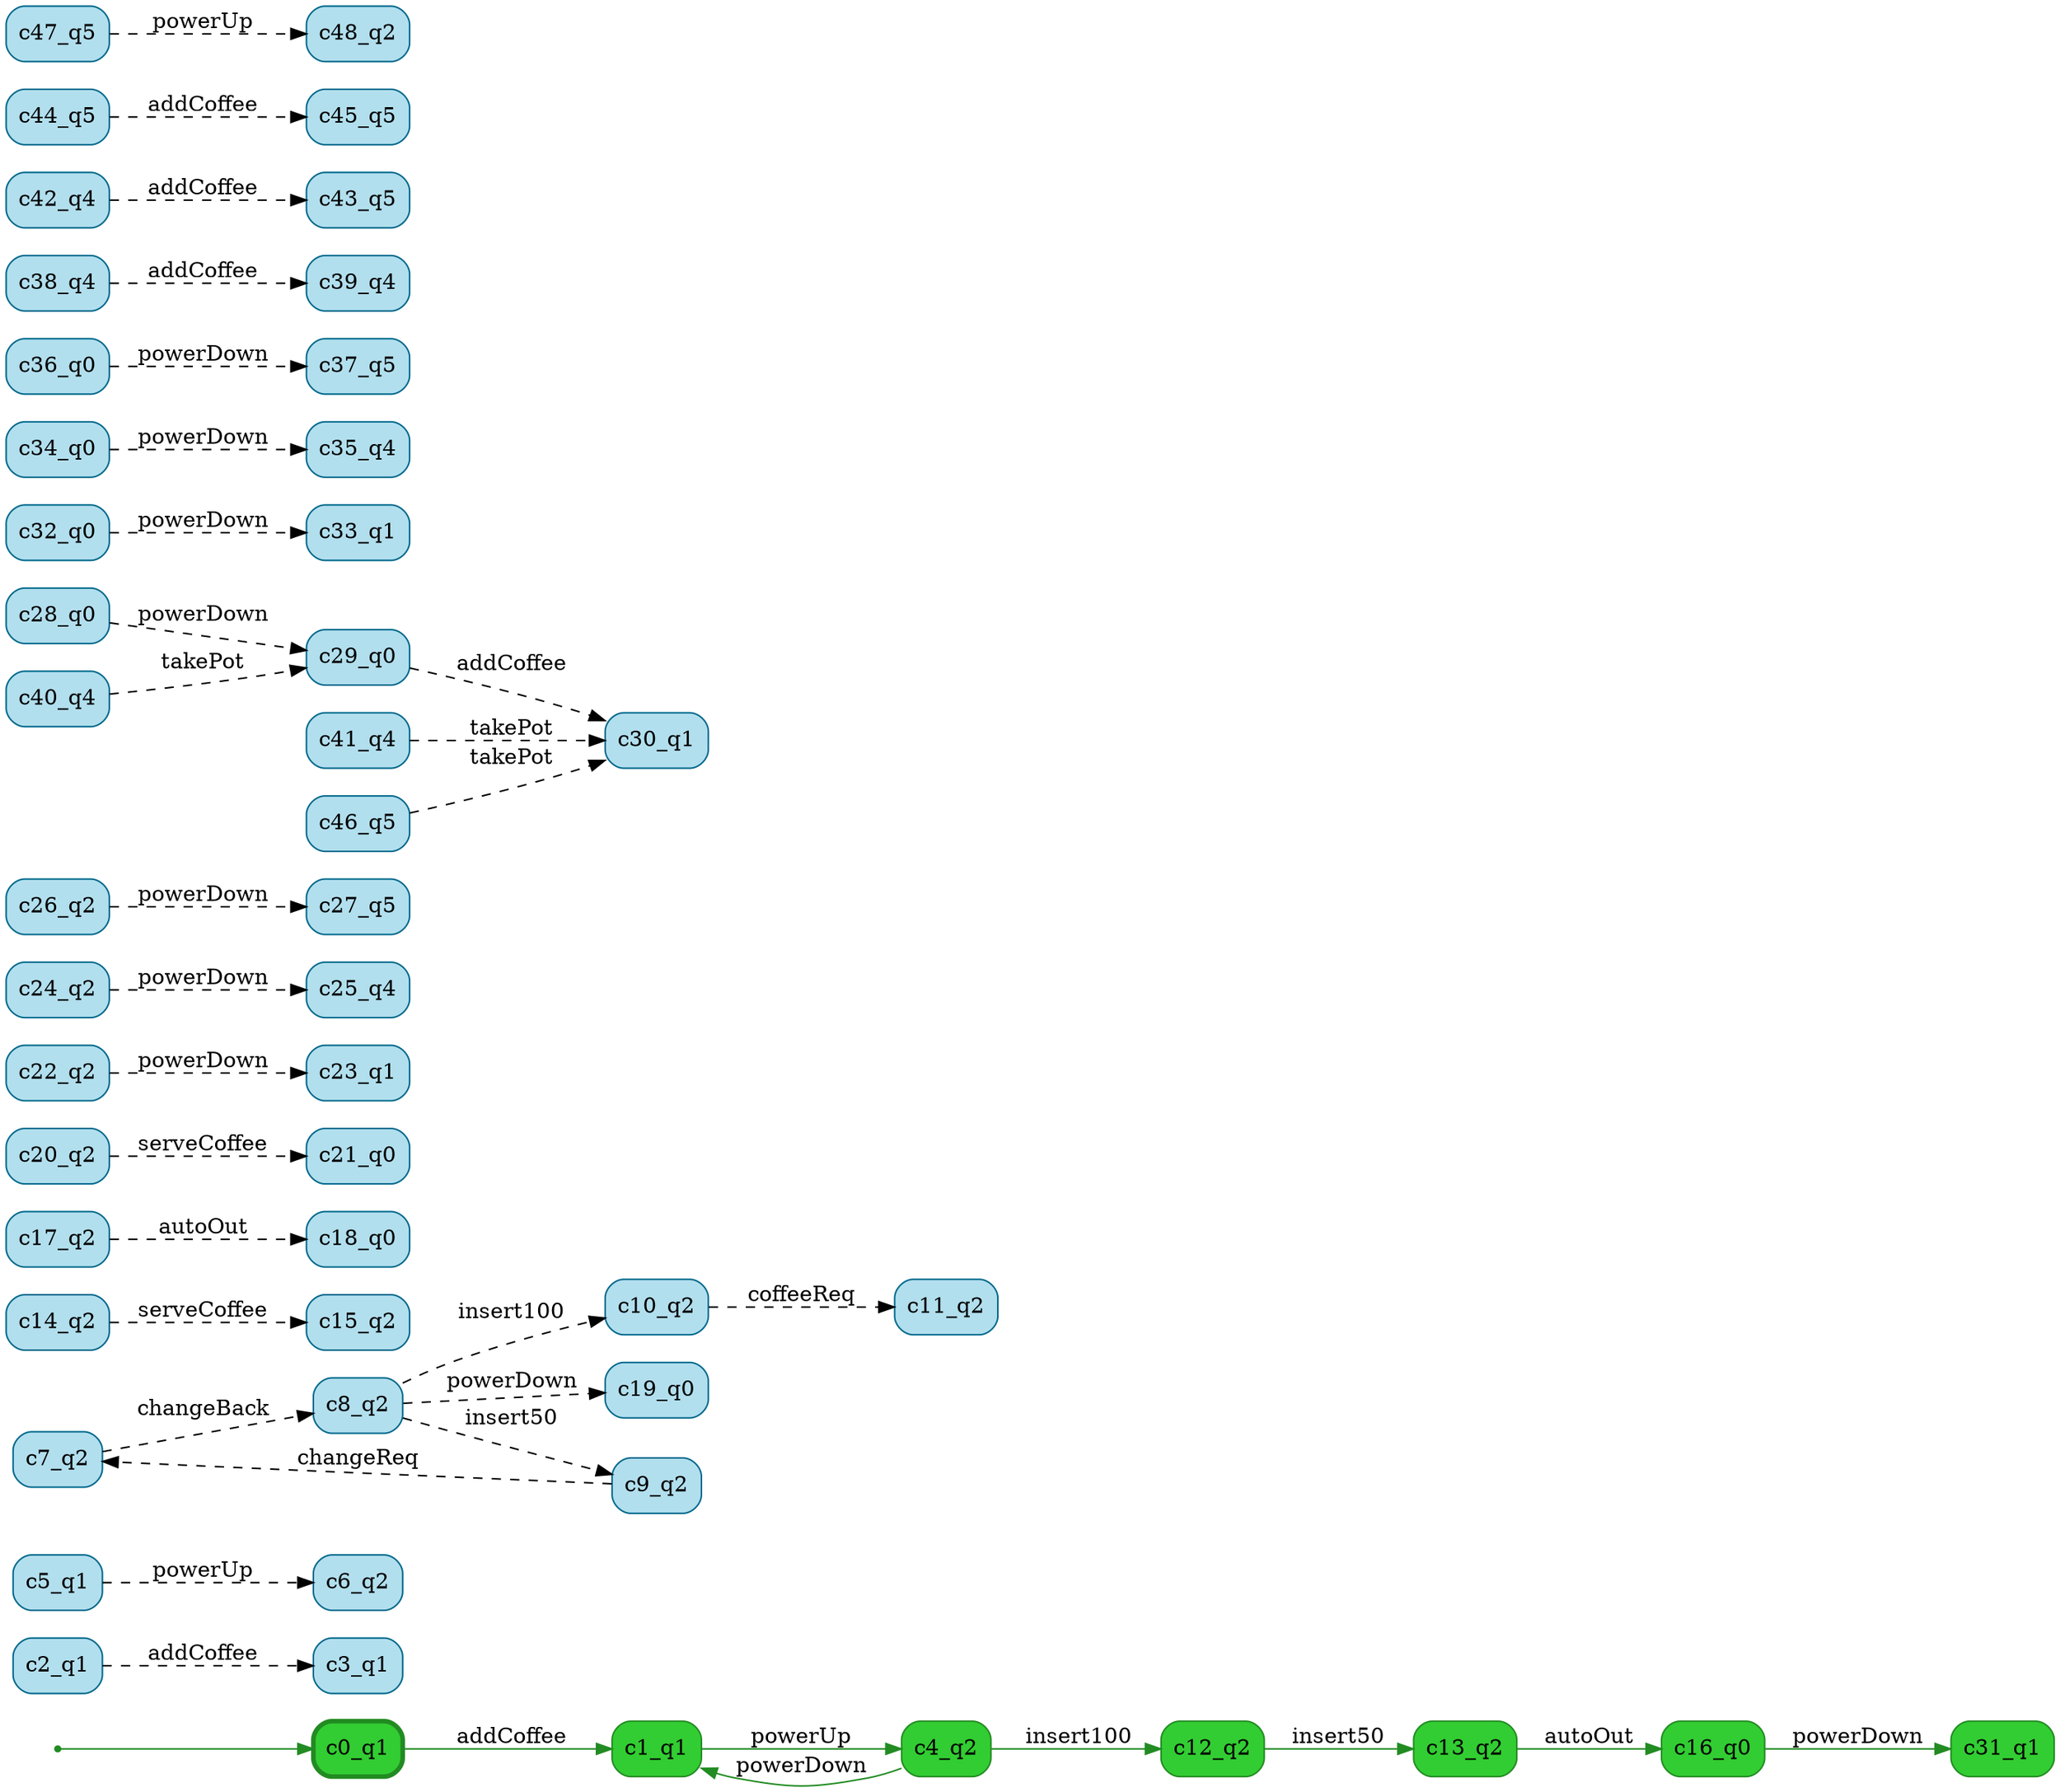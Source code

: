 digraph g {

	rankdir="LR"

	__invisible__[shape="point", color="forestgreen"]
	c0_q1[label="c0_q1", shape="box", style="rounded, filled", color="forestgreen", fillcolor="limegreen", penwidth=3] // Initial
	c1_q1[label="c1_q1", shape="box", style="rounded, filled", color="forestgreen", fillcolor="limegreen"]
	c4_q2[label="c4_q2", shape="box", style="rounded, filled", color="forestgreen", fillcolor="limegreen"]
	c12_q2[label="c12_q2", shape="box", style="rounded, filled", color="forestgreen", fillcolor="limegreen"]
	c13_q2[label="c13_q2", shape="box", style="rounded, filled", color="forestgreen", fillcolor="limegreen"]
	c16_q0[label="c16_q0", shape="box", style="rounded, filled", color="forestgreen", fillcolor="limegreen"]
	c31_q1[label="c31_q1", shape="box", style="rounded, filled", color="forestgreen", fillcolor="limegreen"]
	c2_q1[label="c2_q1", shape="box", style="rounded, filled", color="deepskyblue4", fillcolor="lightblue2"]
	c3_q1[label="c3_q1", shape="box", style="rounded, filled", color="deepskyblue4", fillcolor="lightblue2"]
	c5_q1[label="c5_q1", shape="box", style="rounded, filled", color="deepskyblue4", fillcolor="lightblue2"]
	c6_q2[label="c6_q2", shape="box", style="rounded, filled", color="deepskyblue4", fillcolor="lightblue2"]
	c7_q2[label="c7_q2", shape="box", style="rounded, filled", color="deepskyblue4", fillcolor="lightblue2"]
	c8_q2[label="c8_q2", shape="box", style="rounded, filled", color="deepskyblue4", fillcolor="lightblue2"]
	c9_q2[label="c9_q2", shape="box", style="rounded, filled", color="deepskyblue4", fillcolor="lightblue2"]
	c10_q2[label="c10_q2", shape="box", style="rounded, filled", color="deepskyblue4", fillcolor="lightblue2"]
	c11_q2[label="c11_q2", shape="box", style="rounded, filled", color="deepskyblue4", fillcolor="lightblue2"]
	c14_q2[label="c14_q2", shape="box", style="rounded, filled", color="deepskyblue4", fillcolor="lightblue2"]
	c15_q2[label="c15_q2", shape="box", style="rounded, filled", color="deepskyblue4", fillcolor="lightblue2"]
	c17_q2[label="c17_q2", shape="box", style="rounded, filled", color="deepskyblue4", fillcolor="lightblue2"]
	c18_q0[label="c18_q0", shape="box", style="rounded, filled", color="deepskyblue4", fillcolor="lightblue2"]
	c19_q0[label="c19_q0", shape="box", style="rounded, filled", color="deepskyblue4", fillcolor="lightblue2"]
	c20_q2[label="c20_q2", shape="box", style="rounded, filled", color="deepskyblue4", fillcolor="lightblue2"]
	c21_q0[label="c21_q0", shape="box", style="rounded, filled", color="deepskyblue4", fillcolor="lightblue2"]
	c22_q2[label="c22_q2", shape="box", style="rounded, filled", color="deepskyblue4", fillcolor="lightblue2"]
	c23_q1[label="c23_q1", shape="box", style="rounded, filled", color="deepskyblue4", fillcolor="lightblue2"]
	c24_q2[label="c24_q2", shape="box", style="rounded, filled", color="deepskyblue4", fillcolor="lightblue2"]
	c25_q4[label="c25_q4", shape="box", style="rounded, filled", color="deepskyblue4", fillcolor="lightblue2"]
	c26_q2[label="c26_q2", shape="box", style="rounded, filled", color="deepskyblue4", fillcolor="lightblue2"]
	c27_q5[label="c27_q5", shape="box", style="rounded, filled", color="deepskyblue4", fillcolor="lightblue2"]
	c28_q0[label="c28_q0", shape="box", style="rounded, filled", color="deepskyblue4", fillcolor="lightblue2"]
	c29_q0[label="c29_q0", shape="box", style="rounded, filled", color="deepskyblue4", fillcolor="lightblue2"]
	c30_q1[label="c30_q1", shape="box", style="rounded, filled", color="deepskyblue4", fillcolor="lightblue2"]
	c32_q0[label="c32_q0", shape="box", style="rounded, filled", color="deepskyblue4", fillcolor="lightblue2"]
	c33_q1[label="c33_q1", shape="box", style="rounded, filled", color="deepskyblue4", fillcolor="lightblue2"]
	c34_q0[label="c34_q0", shape="box", style="rounded, filled", color="deepskyblue4", fillcolor="lightblue2"]
	c35_q4[label="c35_q4", shape="box", style="rounded, filled", color="deepskyblue4", fillcolor="lightblue2"]
	c36_q0[label="c36_q0", shape="box", style="rounded, filled", color="deepskyblue4", fillcolor="lightblue2"]
	c37_q5[label="c37_q5", shape="box", style="rounded, filled", color="deepskyblue4", fillcolor="lightblue2"]
	c38_q4[label="c38_q4", shape="box", style="rounded, filled", color="deepskyblue4", fillcolor="lightblue2"]
	c39_q4[label="c39_q4", shape="box", style="rounded, filled", color="deepskyblue4", fillcolor="lightblue2"]
	c40_q4[label="c40_q4", shape="box", style="rounded, filled", color="deepskyblue4", fillcolor="lightblue2"]
	c41_q4[label="c41_q4", shape="box", style="rounded, filled", color="deepskyblue4", fillcolor="lightblue2"]
	c42_q4[label="c42_q4", shape="box", style="rounded, filled", color="deepskyblue4", fillcolor="lightblue2"]
	c43_q5[label="c43_q5", shape="box", style="rounded, filled", color="deepskyblue4", fillcolor="lightblue2"]
	c44_q5[label="c44_q5", shape="box", style="rounded, filled", color="deepskyblue4", fillcolor="lightblue2"]
	c45_q5[label="c45_q5", shape="box", style="rounded, filled", color="deepskyblue4", fillcolor="lightblue2"]
	c46_q5[label="c46_q5", shape="box", style="rounded, filled", color="deepskyblue4", fillcolor="lightblue2"]
	c47_q5[label="c47_q5", shape="box", style="rounded, filled", color="deepskyblue4", fillcolor="lightblue2"]
	c48_q2[label="c48_q2", shape="box", style="rounded, filled", color="deepskyblue4", fillcolor="lightblue2"]

	__invisible__ -> c0_q1[color="forestgreen"]
	c0_q1 -> c1_q1[label="addCoffee", color="forestgreen"]
	c1_q1 -> c4_q2[label="powerUp", color="forestgreen"]
	c4_q2 -> c12_q2[label="insert100", color="forestgreen"]
	c12_q2 -> c13_q2[label="insert50", color="forestgreen"]
	c13_q2 -> c16_q0[label="autoOut", color="forestgreen"]
	c16_q0 -> c31_q1[label="powerDown", color="forestgreen"]
	c4_q2 -> c1_q1[label="powerDown", color="forestgreen"]
	c2_q1 -> c3_q1[label="addCoffee", color="black", style="dashed"]
	c5_q1 -> c6_q2[label="powerUp", color="black", style="dashed"]
	c7_q2 -> c8_q2[label="changeBack", color="black", style="dashed"]
	c9_q2 -> c7_q2[label="changeReq", color="black", style="dashed"]
	c10_q2 -> c11_q2[label="coffeeReq", color="black", style="dashed"]
	c8_q2 -> c10_q2[label="insert100", color="black", style="dashed"]
	c8_q2 -> c9_q2[label="insert50", color="black", style="dashed"]
	c14_q2 -> c15_q2[label="serveCoffee", color="black", style="dashed"]
	c17_q2 -> c18_q0[label="autoOut", color="black", style="dashed"]
	c8_q2 -> c19_q0[label="powerDown", color="black", style="dashed"]
	c20_q2 -> c21_q0[label="serveCoffee", color="black", style="dashed"]
	c22_q2 -> c23_q1[label="powerDown", color="black", style="dashed"]
	c24_q2 -> c25_q4[label="powerDown", color="black", style="dashed"]
	c26_q2 -> c27_q5[label="powerDown", color="black", style="dashed"]
	c28_q0 -> c29_q0[label="powerDown", color="black", style="dashed"]
	c29_q0 -> c30_q1[label="addCoffee", color="black", style="dashed"]
	c32_q0 -> c33_q1[label="powerDown", color="black", style="dashed"]
	c34_q0 -> c35_q4[label="powerDown", color="black", style="dashed"]
	c36_q0 -> c37_q5[label="powerDown", color="black", style="dashed"]
	c38_q4 -> c39_q4[label="addCoffee", color="black", style="dashed"]
	c40_q4 -> c29_q0[label="takePot", color="black", style="dashed"]
	c41_q4 -> c30_q1[label="takePot", color="black", style="dashed"]
	c42_q4 -> c43_q5[label="addCoffee", color="black", style="dashed"]
	c44_q5 -> c45_q5[label="addCoffee", color="black", style="dashed"]
	c46_q5 -> c30_q1[label="takePot", color="black", style="dashed"]
	c47_q5 -> c48_q2[label="powerUp", color="black", style="dashed"]

}
